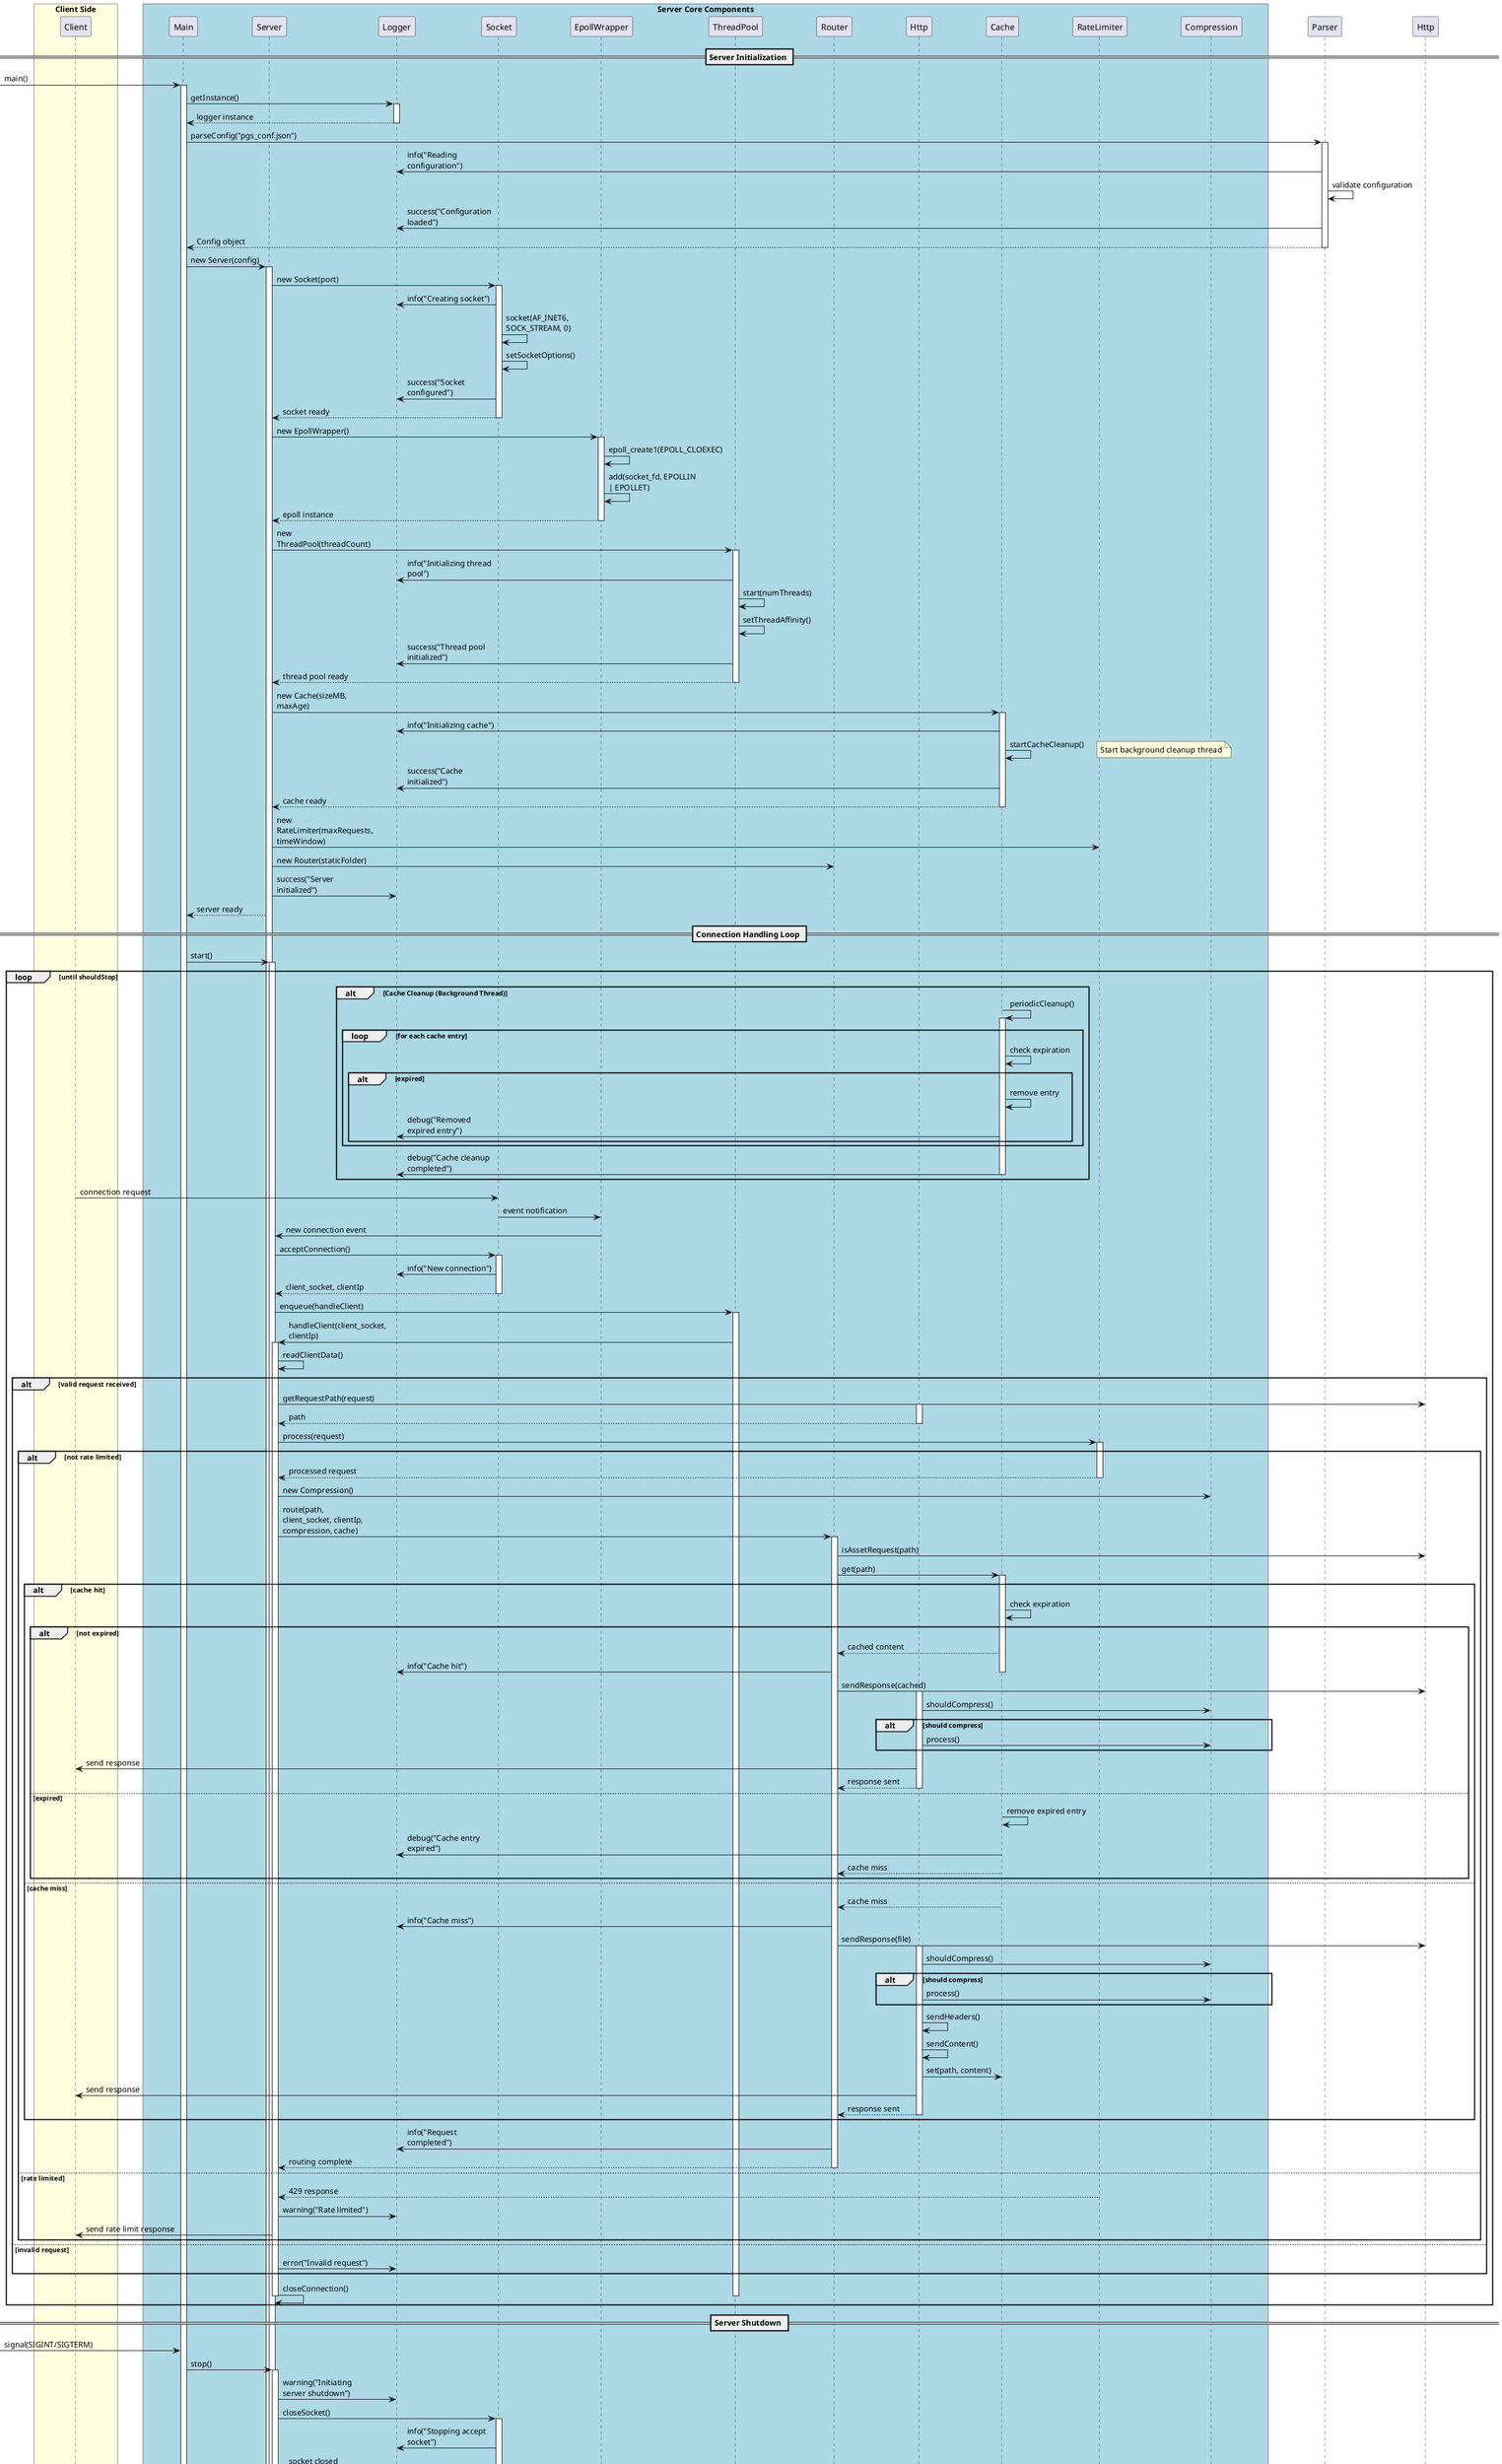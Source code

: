 @startuml server-sequence

skinparam responseMessageBelowArrow true
skinparam maxMessageSize 150
skinparam ParticipantPadding 40
skinparam BoxPadding 20

box "Client Side" #LightYellow
participant "Client" as client
end box

box "Server Core Components" #LightBlue
participant "Main" as main
participant "Server" as server
participant "Logger" as logger
participant "Socket" as socket
participant "EpollWrapper" as epoll
participant "ThreadPool" as pool
participant "Router" as router
participant "Http" as http
participant "Cache" as cache
participant "RateLimiter" as limiter
participant "Compression" as compression
end box

== Server Initialization ==
[-> main: main()
activate main

main -> logger: getInstance()
activate logger
logger --> main: logger instance
deactivate logger

main -> Parser: parseConfig("pgs_conf.json")
activate Parser
Parser -> logger: info("Reading configuration")
Parser -> Parser: validate configuration
Parser -> logger: success("Configuration loaded")
Parser --> main: Config object
deactivate Parser

main -> server: new Server(config)
activate server

server -> socket: new Socket(port)
activate socket
socket -> logger: info("Creating socket")
socket -> socket: socket(AF_INET6, SOCK_STREAM, 0)
socket -> socket: setSocketOptions()
socket -> logger: success("Socket configured")
socket --> server: socket ready
deactivate socket

server -> epoll: new EpollWrapper()
activate epoll
epoll -> epoll: epoll_create1(EPOLL_CLOEXEC)
epoll -> epoll: add(socket_fd, EPOLLIN | EPOLLET)
epoll --> server: epoll instance
deactivate epoll

server -> pool: new ThreadPool(threadCount)
activate pool
pool -> logger: info("Initializing thread pool")
pool -> pool: start(numThreads)
pool -> pool: setThreadAffinity()
pool -> logger: success("Thread pool initialized")
pool --> server: thread pool ready
deactivate pool

server -> cache: new Cache(sizeMB, maxAge)
activate cache
cache -> logger: info("Initializing cache")
cache -> cache: startCacheCleanup()
note right: Start background cleanup thread
cache -> logger: success("Cache initialized")
cache --> server: cache ready
deactivate cache

server -> limiter: new RateLimiter(maxRequests, timeWindow)
server -> router: new Router(staticFolder)
server -> logger: success("Server initialized")
server --> main: server ready
== Connection Handling Loop ==
main -> server: start()
activate server

loop until shouldStop
    alt Cache Cleanup (Background Thread)
        cache -> cache: periodicCleanup()
        activate cache
        loop for each cache entry
            cache -> cache: check expiration
            alt expired
                cache -> cache: remove entry
                cache -> logger: debug("Removed expired entry")
            end
        end
        cache -> logger: debug("Cache cleanup completed")
        deactivate cache
    end

    client -> socket: connection request
    socket -> epoll: event notification
    epoll -> server: new connection event
    
    server -> socket: acceptConnection()
    activate socket
    socket -> logger: info("New connection")
    socket --> server: client_socket, clientIp
    deactivate socket
    
    server -> pool: enqueue(handleClient)
    activate pool
    
    pool -> server: handleClient(client_socket, clientIp)
    activate server
    
    server -> server: readClientData()
    alt valid request received
        server -> Http: getRequestPath(request)
        activate http
        http --> server: path
        deactivate http
        
        server -> limiter: process(request)
        activate limiter
        
        alt not rate limited
            limiter --> server: processed request
            deactivate limiter
            
            server -> compression: new Compression()
            server -> router: route(path, client_socket, clientIp, compression, cache)
            activate router
            
            router -> Http: isAssetRequest(path)
            router -> cache: get(path)
            activate cache
            
            alt cache hit
                cache -> cache: check expiration
                alt not expired
                    cache --> router: cached content
                    router -> logger: info("Cache hit")
                    deactivate cache
                    
                    router -> Http: sendResponse(cached)
                    activate http
                    http -> compression: shouldCompress()
                    alt should compress
                        http -> compression: process()
                    end
                    http -> client: send response
                    http --> router: response sent
                    deactivate http
                else expired
                    cache -> cache: remove expired entry
                    cache -> logger: debug("Cache entry expired")
                    cache --> router: cache miss
                end
                
            else cache miss
                cache --> router: cache miss
                router -> logger: info("Cache miss")
                
                router -> Http: sendResponse(file)
                activate http
                http -> compression: shouldCompress()
                alt should compress
                    http -> compression: process()
                end
                http -> http: sendHeaders()
                http -> http: sendContent()
                http -> cache: set(path, content)
                http -> client: send response
                http --> router: response sent
                deactivate http
            end
            
            router -> logger: info("Request completed")
            router --> server: routing complete
            deactivate router
            
        else rate limited
            limiter --> server: 429 response
            server -> logger: warning("Rate limited")
            server -> client: send rate limit response
        end
        
    else invalid request
        server -> logger: error("Invalid request")
    end
    
    server -> server: closeConnection()
    deactivate server
    deactivate pool
end
== Server Shutdown ==
[-> main: signal(SIGINT/SIGTERM)
main -> server: stop()
activate server

server -> logger: warning("Initiating server shutdown")

server -> socket: closeSocket()
activate socket
socket -> logger: info("Stopping accept socket")
socket --> server: socket closed
deactivate socket

server -> pool: stop()
activate pool
pool -> logger: info("Stopping thread pool")
pool -> pool: joinWorkers()
pool --> server: workers stopped
deactivate pool

server -> cache: stopCacheCleanup()
activate cache
cache -> logger: info("Stopping cache cleanup")
cache -> cache: join cleanup thread
cache --> server: cleanup stopped
deactivate cache

server -> server: closeAllConnections()
activate server
loop for each active connection
    server -> server: closeConnection(socket)
    server -> logger: info("Connection closed")
end
deactivate server

server -> epoll: cleanup()
activate epoll
epoll -> logger: info("Cleaning up epoll")
epoll --> server: epoll cleaned
deactivate epoll

server -> logger: info("Server shutting down")
server --> main: server stopped
deactivate server

main -> logger: destroyInstance()
activate logger
logger -> logger: flush remaining logs
logger -> logger: close log file
logger --> main: logger destroyed
deactivate logger

[<-- main: exit(EXIT_SUCCESS)
deactivate main

@enduml